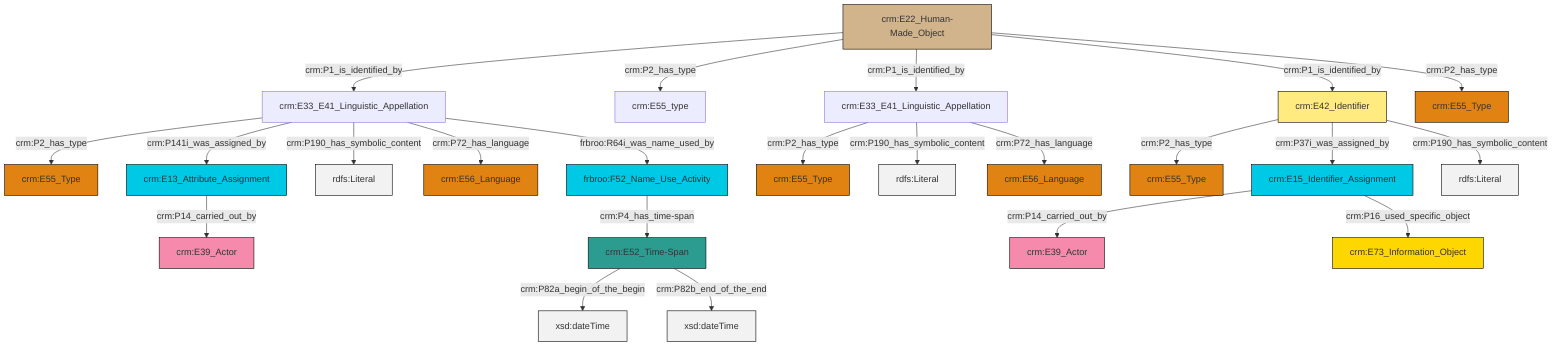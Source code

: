 graph TD
classDef Literal fill:#f2f2f2,stroke:#000000;
classDef CRM_Entity fill:#FFFFFF,stroke:#000000;
classDef Temporal_Entity fill:#00C9E6, stroke:#000000;
classDef Type fill:#E18312, stroke:#000000;
classDef Time-Span fill:#2C9C91, stroke:#000000;
classDef Appellation fill:#FFEB7F, stroke:#000000;
classDef Place fill:#008836, stroke:#000000;
classDef Persistent_Item fill:#B266B2, stroke:#000000;
classDef Conceptual_Object fill:#FFD700, stroke:#000000;
classDef Physical_Thing fill:#D2B48C, stroke:#000000;
classDef Actor fill:#f58aad, stroke:#000000;
classDef PC_Classes fill:#4ce600, stroke:#000000;
classDef Multi fill:#cccccc,stroke:#000000;

0["frbroo:F52_Name_Use_Activity"]:::Temporal_Entity -->|crm:P4_has_time-span| 1["crm:E52_Time-Span"]:::Time-Span
4["crm:E33_E41_Linguistic_Appellation"]:::Default -->|crm:P2_has_type| 5["crm:E55_Type"]:::Type
8["crm:E42_Identifier"]:::Appellation -->|crm:P2_has_type| 6["crm:E55_Type"]:::Type
8["crm:E42_Identifier"]:::Appellation -->|crm:P37i_was_assigned_by| 10["crm:E15_Identifier_Assignment"]:::Temporal_Entity
10["crm:E15_Identifier_Assignment"]:::Temporal_Entity -->|crm:P14_carried_out_by| 11["crm:E39_Actor"]:::Actor
14["crm:E22_Human-Made_Object"]:::Physical_Thing -->|crm:P1_is_identified_by| 4["crm:E33_E41_Linguistic_Appellation"]:::Default
4["crm:E33_E41_Linguistic_Appellation"]:::Default -->|crm:P141i_was_assigned_by| 15["crm:E13_Attribute_Assignment"]:::Temporal_Entity
4["crm:E33_E41_Linguistic_Appellation"]:::Default -->|crm:P190_has_symbolic_content| 16[rdfs:Literal]:::Literal
17["crm:E33_E41_Linguistic_Appellation"]:::Default -->|crm:P2_has_type| 18["crm:E55_Type"]:::Type
1["crm:E52_Time-Span"]:::Time-Span -->|crm:P82a_begin_of_the_begin| 22[xsd:dateTime]:::Literal
14["crm:E22_Human-Made_Object"]:::Physical_Thing -->|crm:P2_has_type| 2["crm:E55_type"]:::Default
10["crm:E15_Identifier_Assignment"]:::Temporal_Entity -->|crm:P16_used_specific_object| 25["crm:E73_Information_Object"]:::Conceptual_Object
4["crm:E33_E41_Linguistic_Appellation"]:::Default -->|crm:P72_has_language| 20["crm:E56_Language"]:::Type
4["crm:E33_E41_Linguistic_Appellation"]:::Default -->|frbroo:R64i_was_name_used_by| 0["frbroo:F52_Name_Use_Activity"]:::Temporal_Entity
1["crm:E52_Time-Span"]:::Time-Span -->|crm:P82b_end_of_the_end| 36[xsd:dateTime]:::Literal
14["crm:E22_Human-Made_Object"]:::Physical_Thing -->|crm:P1_is_identified_by| 17["crm:E33_E41_Linguistic_Appellation"]:::Default
17["crm:E33_E41_Linguistic_Appellation"]:::Default -->|crm:P190_has_symbolic_content| 40[rdfs:Literal]:::Literal
15["crm:E13_Attribute_Assignment"]:::Temporal_Entity -->|crm:P14_carried_out_by| 31["crm:E39_Actor"]:::Actor
8["crm:E42_Identifier"]:::Appellation -->|crm:P190_has_symbolic_content| 41[rdfs:Literal]:::Literal
14["crm:E22_Human-Made_Object"]:::Physical_Thing -->|crm:P1_is_identified_by| 8["crm:E42_Identifier"]:::Appellation
17["crm:E33_E41_Linguistic_Appellation"]:::Default -->|crm:P72_has_language| 37["crm:E56_Language"]:::Type
14["crm:E22_Human-Made_Object"]:::Physical_Thing -->|crm:P2_has_type| 27["crm:E55_Type"]:::Type